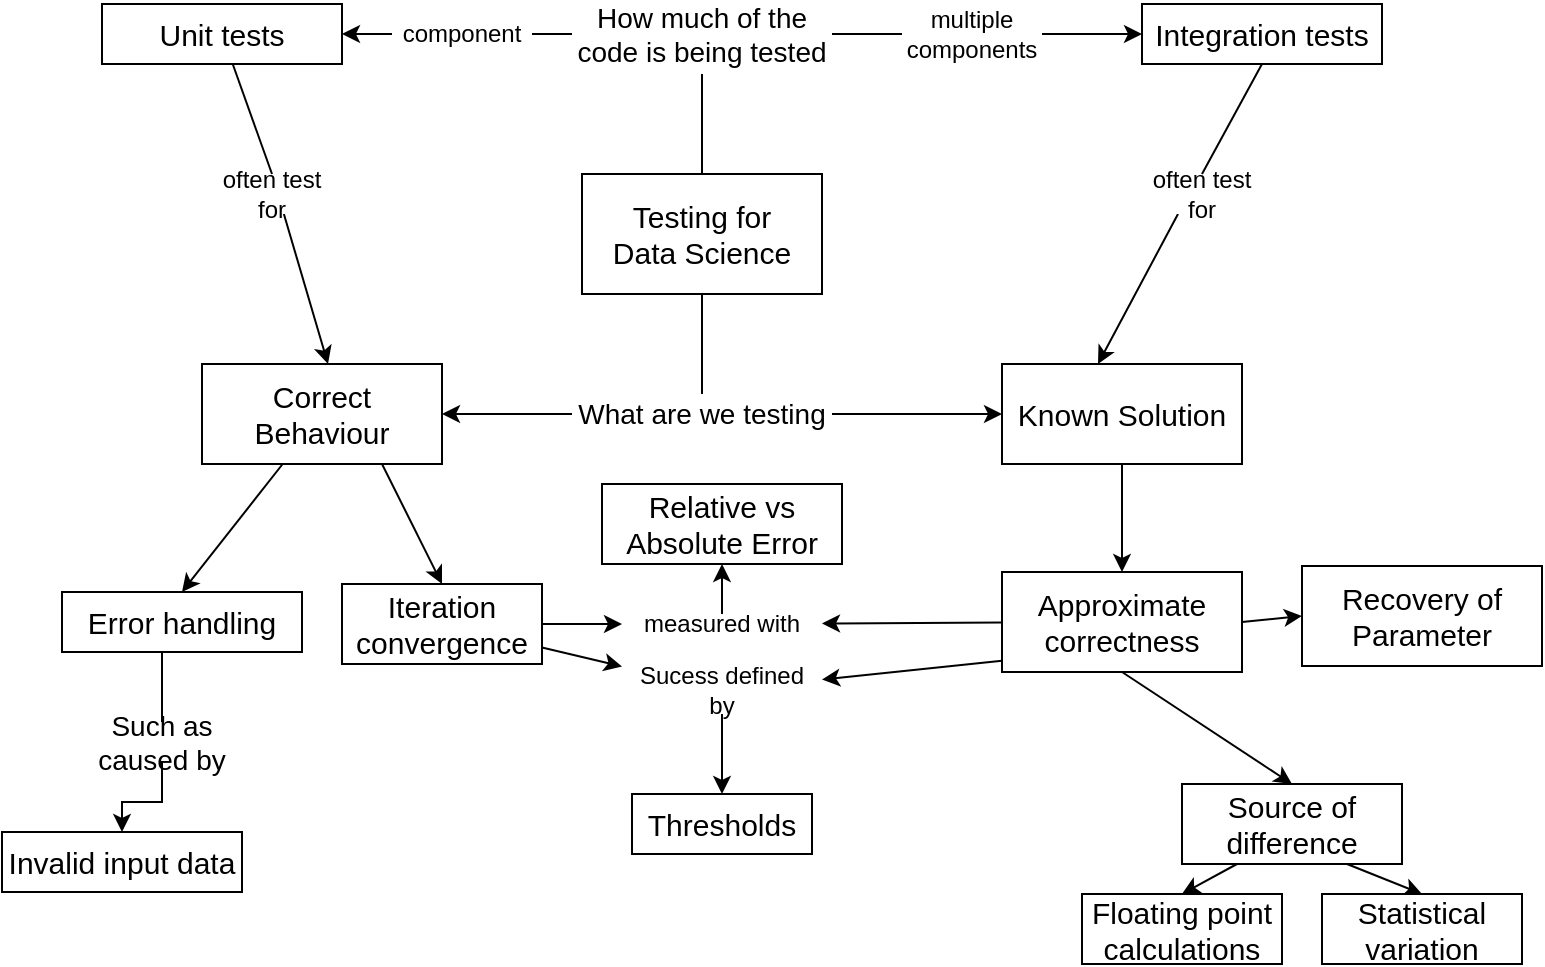<mxfile version="11.1.4" type="device"><diagram id="p2dRJnXmbyTO6gV_dHX7" name="Page-1"><mxGraphModel dx="1310" dy="1327" grid="1" gridSize="10" guides="1" tooltips="1" connect="1" arrows="1" fold="1" page="1" pageScale="1" pageWidth="1100" pageHeight="850" math="0" shadow="0"><root><mxCell id="0"/><mxCell id="1" parent="0"/><mxCell id="IlmZasdxEJSBRyNs0EVD-26" style="edgeStyle=orthogonalEdgeStyle;rounded=0;orthogonalLoop=1;jettySize=auto;html=1;exitX=0.5;exitY=0;exitDx=0;exitDy=0;endArrow=none;endFill=0;" edge="1" parent="1" source="IlmZasdxEJSBRyNs0EVD-1"><mxGeometry relative="1" as="geometry"><mxPoint x="540" y="100" as="targetPoint"/></mxGeometry></mxCell><mxCell id="IlmZasdxEJSBRyNs0EVD-48" style="edgeStyle=orthogonalEdgeStyle;rounded=0;orthogonalLoop=1;jettySize=auto;html=1;exitX=0.5;exitY=1;exitDx=0;exitDy=0;entryX=0.5;entryY=0;entryDx=0;entryDy=0;endArrow=none;endFill=0;" edge="1" parent="1" source="IlmZasdxEJSBRyNs0EVD-1" target="IlmZasdxEJSBRyNs0EVD-42"><mxGeometry relative="1" as="geometry"/></mxCell><mxCell id="IlmZasdxEJSBRyNs0EVD-1" value="&lt;font style=&quot;font-size: 15px&quot;&gt;Testing for&lt;br&gt;Data Science&lt;/font&gt;" style="rounded=0;whiteSpace=wrap;html=1;" vertex="1" parent="1"><mxGeometry x="480" y="150" width="120" height="60" as="geometry"/></mxCell><mxCell id="IlmZasdxEJSBRyNs0EVD-58" style="edgeStyle=none;rounded=0;orthogonalLoop=1;jettySize=auto;html=1;entryX=0.5;entryY=0;entryDx=0;entryDy=0;endArrow=classic;endFill=1;" edge="1" parent="1" source="IlmZasdxEJSBRyNs0EVD-2" target="IlmZasdxEJSBRyNs0EVD-9"><mxGeometry relative="1" as="geometry"/></mxCell><mxCell id="IlmZasdxEJSBRyNs0EVD-59" style="edgeStyle=none;rounded=0;orthogonalLoop=1;jettySize=auto;html=1;exitX=0.75;exitY=1;exitDx=0;exitDy=0;entryX=0.5;entryY=0;entryDx=0;entryDy=0;endArrow=classic;endFill=1;" edge="1" parent="1" source="IlmZasdxEJSBRyNs0EVD-2" target="IlmZasdxEJSBRyNs0EVD-8"><mxGeometry relative="1" as="geometry"/></mxCell><mxCell id="IlmZasdxEJSBRyNs0EVD-2" value="&lt;font style=&quot;font-size: 15px&quot;&gt;Correct Behaviour&lt;/font&gt;" style="rounded=0;whiteSpace=wrap;html=1;" vertex="1" parent="1"><mxGeometry x="290" y="245" width="120" height="50" as="geometry"/></mxCell><mxCell id="IlmZasdxEJSBRyNs0EVD-81" style="edgeStyle=none;rounded=0;orthogonalLoop=1;jettySize=auto;html=1;exitX=0.5;exitY=1;exitDx=0;exitDy=0;entryX=0.5;entryY=0;entryDx=0;entryDy=0;startArrow=none;startFill=0;endArrow=classic;endFill=1;" edge="1" parent="1" source="IlmZasdxEJSBRyNs0EVD-3" target="IlmZasdxEJSBRyNs0EVD-12"><mxGeometry relative="1" as="geometry"/></mxCell><mxCell id="IlmZasdxEJSBRyNs0EVD-3" value="&lt;font style=&quot;font-size: 15px&quot;&gt;Known Solution&lt;br&gt;&lt;/font&gt;" style="rounded=0;whiteSpace=wrap;html=1;" vertex="1" parent="1"><mxGeometry x="690" y="245" width="120" height="50" as="geometry"/></mxCell><mxCell id="IlmZasdxEJSBRyNs0EVD-7" value="&lt;font style=&quot;font-size: 15px&quot;&gt;Invalid input data&lt;/font&gt;" style="rounded=0;whiteSpace=wrap;html=1;" vertex="1" parent="1"><mxGeometry x="190" y="479" width="120" height="30" as="geometry"/></mxCell><mxCell id="IlmZasdxEJSBRyNs0EVD-8" value="&lt;font style=&quot;font-size: 15px&quot;&gt;Iteration convergence&lt;/font&gt;" style="rounded=0;whiteSpace=wrap;html=1;" vertex="1" parent="1"><mxGeometry x="360" y="355" width="100" height="40" as="geometry"/></mxCell><mxCell id="IlmZasdxEJSBRyNs0EVD-49" style="edgeStyle=orthogonalEdgeStyle;rounded=0;orthogonalLoop=1;jettySize=auto;html=1;exitX=0.5;exitY=1;exitDx=0;exitDy=0;entryX=0.5;entryY=0;entryDx=0;entryDy=0;endArrow=classic;endFill=1;" edge="1" parent="1" source="IlmZasdxEJSBRyNs0EVD-50" target="IlmZasdxEJSBRyNs0EVD-7"><mxGeometry relative="1" as="geometry"/></mxCell><mxCell id="IlmZasdxEJSBRyNs0EVD-9" value="&lt;font style=&quot;font-size: 15px&quot;&gt;Error handling&lt;/font&gt;" style="rounded=0;whiteSpace=wrap;html=1;" vertex="1" parent="1"><mxGeometry x="220" y="359" width="120" height="30" as="geometry"/></mxCell><mxCell id="IlmZasdxEJSBRyNs0EVD-52" style="rounded=0;orthogonalLoop=1;jettySize=auto;html=1;entryX=0.5;entryY=0;entryDx=0;entryDy=0;endArrow=classic;endFill=1;" edge="1" parent="1"><mxGeometry relative="1" as="geometry"><mxPoint x="330.941" y="170" as="sourcePoint"/><mxPoint x="353" y="245" as="targetPoint"/></mxGeometry></mxCell><mxCell id="IlmZasdxEJSBRyNs0EVD-10" value="&lt;span style=&quot;font-size: 15px&quot;&gt;Unit tests&lt;/span&gt;" style="rounded=0;whiteSpace=wrap;html=1;" vertex="1" parent="1"><mxGeometry x="240" y="65" width="120" height="30" as="geometry"/></mxCell><mxCell id="IlmZasdxEJSBRyNs0EVD-53" style="edgeStyle=none;rounded=0;orthogonalLoop=1;jettySize=auto;html=1;exitX=0.5;exitY=1;exitDx=0;exitDy=0;entryX=0.5;entryY=0;entryDx=0;entryDy=0;endArrow=classic;endFill=1;" edge="1" parent="1"><mxGeometry relative="1" as="geometry"><mxPoint x="778" y="170" as="sourcePoint"/><mxPoint x="738" y="245" as="targetPoint"/></mxGeometry></mxCell><mxCell id="IlmZasdxEJSBRyNs0EVD-11" value="&lt;span style=&quot;font-size: 15px&quot;&gt;Integration tests&lt;/span&gt;" style="rounded=0;whiteSpace=wrap;html=1;" vertex="1" parent="1"><mxGeometry x="760" y="65" width="120" height="30" as="geometry"/></mxCell><mxCell id="IlmZasdxEJSBRyNs0EVD-63" value="" style="edgeStyle=none;rounded=0;orthogonalLoop=1;jettySize=auto;html=1;endArrow=classic;endFill=1;startArrow=none;startFill=0;" edge="1" parent="1" source="IlmZasdxEJSBRyNs0EVD-12" target="IlmZasdxEJSBRyNs0EVD-60"><mxGeometry relative="1" as="geometry"/></mxCell><mxCell id="IlmZasdxEJSBRyNs0EVD-83" style="edgeStyle=none;rounded=0;orthogonalLoop=1;jettySize=auto;html=1;exitX=0.5;exitY=1;exitDx=0;exitDy=0;entryX=0.5;entryY=0;entryDx=0;entryDy=0;startArrow=none;startFill=0;endArrow=classic;endFill=1;" edge="1" parent="1" source="IlmZasdxEJSBRyNs0EVD-12" target="IlmZasdxEJSBRyNs0EVD-14"><mxGeometry relative="1" as="geometry"/></mxCell><mxCell id="IlmZasdxEJSBRyNs0EVD-88" style="edgeStyle=none;rounded=0;orthogonalLoop=1;jettySize=auto;html=1;exitX=1;exitY=0.5;exitDx=0;exitDy=0;entryX=0;entryY=0.5;entryDx=0;entryDy=0;startArrow=none;startFill=0;endArrow=classic;endFill=1;" edge="1" parent="1" source="IlmZasdxEJSBRyNs0EVD-12" target="IlmZasdxEJSBRyNs0EVD-15"><mxGeometry relative="1" as="geometry"/></mxCell><mxCell id="IlmZasdxEJSBRyNs0EVD-12" value="&lt;font style=&quot;font-size: 15px&quot;&gt;Approximate correctness&lt;br&gt;&lt;/font&gt;" style="rounded=0;whiteSpace=wrap;html=1;" vertex="1" parent="1"><mxGeometry x="690" y="349" width="120" height="50" as="geometry"/></mxCell><mxCell id="IlmZasdxEJSBRyNs0EVD-13" value="&lt;font style=&quot;font-size: 15px&quot;&gt;Relative vs Absolute Error&lt;br&gt;&lt;/font&gt;" style="rounded=0;whiteSpace=wrap;html=1;" vertex="1" parent="1"><mxGeometry x="490" y="305" width="120" height="40" as="geometry"/></mxCell><mxCell id="IlmZasdxEJSBRyNs0EVD-84" style="edgeStyle=none;rounded=0;orthogonalLoop=1;jettySize=auto;html=1;exitX=0.25;exitY=1;exitDx=0;exitDy=0;entryX=0.5;entryY=0;entryDx=0;entryDy=0;startArrow=none;startFill=0;endArrow=classic;endFill=1;" edge="1" parent="1" source="IlmZasdxEJSBRyNs0EVD-14" target="IlmZasdxEJSBRyNs0EVD-22"><mxGeometry relative="1" as="geometry"/></mxCell><mxCell id="IlmZasdxEJSBRyNs0EVD-85" style="edgeStyle=none;rounded=0;orthogonalLoop=1;jettySize=auto;html=1;exitX=0.75;exitY=1;exitDx=0;exitDy=0;entryX=0.5;entryY=0;entryDx=0;entryDy=0;startArrow=none;startFill=0;endArrow=classic;endFill=1;" edge="1" parent="1" source="IlmZasdxEJSBRyNs0EVD-14" target="IlmZasdxEJSBRyNs0EVD-21"><mxGeometry relative="1" as="geometry"/></mxCell><mxCell id="IlmZasdxEJSBRyNs0EVD-14" value="&lt;font style=&quot;font-size: 15px&quot;&gt;Source of difference&lt;br&gt;&lt;/font&gt;" style="rounded=0;whiteSpace=wrap;html=1;" vertex="1" parent="1"><mxGeometry x="780" y="455" width="110" height="40" as="geometry"/></mxCell><mxCell id="IlmZasdxEJSBRyNs0EVD-15" value="&lt;font style=&quot;font-size: 15px&quot;&gt;Recovery of Parameter&lt;br&gt;&lt;/font&gt;" style="rounded=0;whiteSpace=wrap;html=1;" vertex="1" parent="1"><mxGeometry x="840" y="346" width="120" height="50" as="geometry"/></mxCell><mxCell id="IlmZasdxEJSBRyNs0EVD-19" value="&lt;font style=&quot;font-size: 15px&quot;&gt;Thresholds&lt;br&gt;&lt;/font&gt;" style="rounded=0;whiteSpace=wrap;html=1;" vertex="1" parent="1"><mxGeometry x="505" y="460" width="90" height="30" as="geometry"/></mxCell><mxCell id="IlmZasdxEJSBRyNs0EVD-21" value="&lt;font style=&quot;font-size: 15px&quot;&gt;Statistical variation&lt;br&gt;&lt;/font&gt;" style="rounded=0;whiteSpace=wrap;html=1;" vertex="1" parent="1"><mxGeometry x="850" y="510" width="100" height="35" as="geometry"/></mxCell><mxCell id="IlmZasdxEJSBRyNs0EVD-22" value="&lt;font style=&quot;font-size: 15px&quot;&gt;Floating point calculations&lt;br&gt;&lt;/font&gt;" style="rounded=0;whiteSpace=wrap;html=1;" vertex="1" parent="1"><mxGeometry x="730" y="510" width="100" height="35" as="geometry"/></mxCell><mxCell id="IlmZasdxEJSBRyNs0EVD-33" style="edgeStyle=orthogonalEdgeStyle;rounded=0;orthogonalLoop=1;jettySize=auto;html=1;entryX=0;entryY=0.5;entryDx=0;entryDy=0;endArrow=classic;endFill=1;" edge="1" parent="1" source="IlmZasdxEJSBRyNs0EVD-40" target="IlmZasdxEJSBRyNs0EVD-11"><mxGeometry relative="1" as="geometry"/></mxCell><mxCell id="IlmZasdxEJSBRyNs0EVD-36" style="edgeStyle=orthogonalEdgeStyle;rounded=0;orthogonalLoop=1;jettySize=auto;html=1;endArrow=classic;endFill=1;" edge="1" parent="1" source="IlmZasdxEJSBRyNs0EVD-37" target="IlmZasdxEJSBRyNs0EVD-10"><mxGeometry relative="1" as="geometry"/></mxCell><mxCell id="IlmZasdxEJSBRyNs0EVD-27" value="&lt;font style=&quot;font-size: 14px&quot;&gt;How much of the code is being tested&lt;/font&gt;" style="text;html=1;strokeColor=none;fillColor=none;align=center;verticalAlign=middle;whiteSpace=wrap;rounded=0;" vertex="1" parent="1"><mxGeometry x="475" y="70" width="130" height="20" as="geometry"/></mxCell><mxCell id="IlmZasdxEJSBRyNs0EVD-37" value="component" style="text;html=1;strokeColor=none;fillColor=#ffffff;align=center;verticalAlign=middle;whiteSpace=wrap;rounded=0;" vertex="1" parent="1"><mxGeometry x="385" y="70" width="70" height="20" as="geometry"/></mxCell><mxCell id="IlmZasdxEJSBRyNs0EVD-38" style="edgeStyle=orthogonalEdgeStyle;rounded=0;orthogonalLoop=1;jettySize=auto;html=1;endArrow=none;endFill=0;" edge="1" parent="1" source="IlmZasdxEJSBRyNs0EVD-27" target="IlmZasdxEJSBRyNs0EVD-37"><mxGeometry relative="1" as="geometry"><mxPoint x="475" y="80" as="sourcePoint"/><mxPoint x="360" y="80" as="targetPoint"/></mxGeometry></mxCell><mxCell id="IlmZasdxEJSBRyNs0EVD-40" value="multiple&lt;br&gt;components" style="text;html=1;strokeColor=none;fillColor=#ffffff;align=center;verticalAlign=middle;whiteSpace=wrap;rounded=0;" vertex="1" parent="1"><mxGeometry x="640" y="70" width="70" height="20" as="geometry"/></mxCell><mxCell id="IlmZasdxEJSBRyNs0EVD-41" style="edgeStyle=orthogonalEdgeStyle;rounded=0;orthogonalLoop=1;jettySize=auto;html=1;entryX=0;entryY=0.5;entryDx=0;entryDy=0;endArrow=none;endFill=0;" edge="1" parent="1" source="IlmZasdxEJSBRyNs0EVD-27" target="IlmZasdxEJSBRyNs0EVD-40"><mxGeometry relative="1" as="geometry"><mxPoint x="605" y="80" as="sourcePoint"/><mxPoint x="760" y="80" as="targetPoint"/></mxGeometry></mxCell><mxCell id="IlmZasdxEJSBRyNs0EVD-42" value="&lt;span style=&quot;font-size: 14px&quot;&gt;What are we testing&lt;/span&gt;" style="text;html=1;strokeColor=none;fillColor=none;align=center;verticalAlign=middle;whiteSpace=wrap;rounded=0;" vertex="1" parent="1"><mxGeometry x="475" y="260" width="130" height="20" as="geometry"/></mxCell><mxCell id="IlmZasdxEJSBRyNs0EVD-44" style="edgeStyle=orthogonalEdgeStyle;rounded=0;orthogonalLoop=1;jettySize=auto;html=1;endArrow=classic;endFill=1;entryX=1;entryY=0.5;entryDx=0;entryDy=0;" edge="1" parent="1" source="IlmZasdxEJSBRyNs0EVD-42" target="IlmZasdxEJSBRyNs0EVD-2"><mxGeometry relative="1" as="geometry"><mxPoint x="467.5" y="250" as="sourcePoint"/><mxPoint x="447.5" y="250" as="targetPoint"/></mxGeometry></mxCell><mxCell id="IlmZasdxEJSBRyNs0EVD-46" style="edgeStyle=orthogonalEdgeStyle;rounded=0;orthogonalLoop=1;jettySize=auto;html=1;entryX=0;entryY=0.5;entryDx=0;entryDy=0;endArrow=classic;endFill=1;" edge="1" parent="1" source="IlmZasdxEJSBRyNs0EVD-42" target="IlmZasdxEJSBRyNs0EVD-3"><mxGeometry relative="1" as="geometry"><mxPoint x="597.5" y="250" as="sourcePoint"/><mxPoint x="633" y="250" as="targetPoint"/></mxGeometry></mxCell><mxCell id="IlmZasdxEJSBRyNs0EVD-47" style="edgeStyle=orthogonalEdgeStyle;rounded=0;orthogonalLoop=1;jettySize=auto;html=1;exitX=0.5;exitY=1;exitDx=0;exitDy=0;endArrow=none;endFill=0;" edge="1" parent="1" source="IlmZasdxEJSBRyNs0EVD-42" target="IlmZasdxEJSBRyNs0EVD-42"><mxGeometry relative="1" as="geometry"/></mxCell><mxCell id="IlmZasdxEJSBRyNs0EVD-50" value="&lt;span style=&quot;font-size: 14px&quot;&gt;Such as caused by&lt;/span&gt;" style="text;html=1;strokeColor=none;fillColor=none;align=center;verticalAlign=middle;whiteSpace=wrap;rounded=0;" vertex="1" parent="1"><mxGeometry x="230" y="424" width="80" height="20" as="geometry"/></mxCell><mxCell id="IlmZasdxEJSBRyNs0EVD-51" style="edgeStyle=orthogonalEdgeStyle;rounded=0;orthogonalLoop=1;jettySize=auto;html=1;exitX=0.5;exitY=1;exitDx=0;exitDy=0;entryX=0.5;entryY=0;entryDx=0;entryDy=0;endArrow=none;endFill=0;" edge="1" parent="1" source="IlmZasdxEJSBRyNs0EVD-9" target="IlmZasdxEJSBRyNs0EVD-50"><mxGeometry relative="1" as="geometry"><mxPoint x="280" y="389" as="sourcePoint"/><mxPoint x="250" y="479" as="targetPoint"/></mxGeometry></mxCell><mxCell id="IlmZasdxEJSBRyNs0EVD-54" value="often test&lt;br&gt;for" style="text;html=1;strokeColor=none;fillColor=#ffffff;align=center;verticalAlign=middle;whiteSpace=wrap;rounded=0;" vertex="1" parent="1"><mxGeometry x="290" y="150" width="70" height="20" as="geometry"/></mxCell><mxCell id="IlmZasdxEJSBRyNs0EVD-55" style="rounded=0;orthogonalLoop=1;jettySize=auto;html=1;entryX=0.5;entryY=0;entryDx=0;entryDy=0;endArrow=none;endFill=0;" edge="1" parent="1" source="IlmZasdxEJSBRyNs0EVD-10" target="IlmZasdxEJSBRyNs0EVD-54"><mxGeometry relative="1" as="geometry"><mxPoint x="304.545" y="95" as="sourcePoint"/><mxPoint x="350" y="245" as="targetPoint"/></mxGeometry></mxCell><mxCell id="IlmZasdxEJSBRyNs0EVD-56" value="often test&lt;br&gt;for" style="text;html=1;strokeColor=none;fillColor=#ffffff;align=center;verticalAlign=middle;whiteSpace=wrap;rounded=0;" vertex="1" parent="1"><mxGeometry x="755" y="150" width="70" height="20" as="geometry"/></mxCell><mxCell id="IlmZasdxEJSBRyNs0EVD-57" style="edgeStyle=none;rounded=0;orthogonalLoop=1;jettySize=auto;html=1;exitX=0.5;exitY=1;exitDx=0;exitDy=0;entryX=0.5;entryY=0;entryDx=0;entryDy=0;endArrow=none;endFill=0;" edge="1" parent="1" source="IlmZasdxEJSBRyNs0EVD-11" target="IlmZasdxEJSBRyNs0EVD-56"><mxGeometry relative="1" as="geometry"><mxPoint x="820" y="95" as="sourcePoint"/><mxPoint x="750" y="245" as="targetPoint"/></mxGeometry></mxCell><mxCell id="IlmZasdxEJSBRyNs0EVD-68" style="edgeStyle=none;rounded=0;orthogonalLoop=1;jettySize=auto;html=1;exitX=0.5;exitY=0;exitDx=0;exitDy=0;entryX=0.5;entryY=1;entryDx=0;entryDy=0;startArrow=none;startFill=0;endArrow=classic;endFill=1;" edge="1" parent="1" source="IlmZasdxEJSBRyNs0EVD-60" target="IlmZasdxEJSBRyNs0EVD-13"><mxGeometry relative="1" as="geometry"/></mxCell><mxCell id="IlmZasdxEJSBRyNs0EVD-60" value="measured with" style="text;html=1;strokeColor=none;fillColor=none;align=center;verticalAlign=middle;whiteSpace=wrap;rounded=0;" vertex="1" parent="1"><mxGeometry x="500" y="370" width="100" height="10" as="geometry"/></mxCell><mxCell id="IlmZasdxEJSBRyNs0EVD-61" style="edgeStyle=orthogonalEdgeStyle;rounded=0;orthogonalLoop=1;jettySize=auto;html=1;endArrow=none;endFill=0;entryX=1;entryY=0.5;entryDx=0;entryDy=0;startArrow=classic;startFill=1;" edge="1" parent="1" source="IlmZasdxEJSBRyNs0EVD-60" target="IlmZasdxEJSBRyNs0EVD-8"><mxGeometry relative="1" as="geometry"><mxPoint x="537.5" y="355" as="sourcePoint"/><mxPoint x="480" y="375" as="targetPoint"/></mxGeometry></mxCell><mxCell id="IlmZasdxEJSBRyNs0EVD-69" value="" style="edgeStyle=none;rounded=0;orthogonalLoop=1;jettySize=auto;html=1;endArrow=classic;endFill=1;startArrow=none;startFill=0;" edge="1" parent="1" target="IlmZasdxEJSBRyNs0EVD-70"><mxGeometry relative="1" as="geometry"><mxPoint x="690" y="393.353" as="sourcePoint"/></mxGeometry></mxCell><mxCell id="IlmZasdxEJSBRyNs0EVD-80" style="edgeStyle=none;rounded=0;orthogonalLoop=1;jettySize=auto;html=1;entryX=0.5;entryY=0;entryDx=0;entryDy=0;startArrow=none;startFill=0;endArrow=classic;endFill=1;" edge="1" parent="1" source="IlmZasdxEJSBRyNs0EVD-70" target="IlmZasdxEJSBRyNs0EVD-19"><mxGeometry relative="1" as="geometry"/></mxCell><mxCell id="IlmZasdxEJSBRyNs0EVD-70" value="Sucess defined by" style="text;html=1;strokeColor=none;fillColor=none;align=center;verticalAlign=middle;whiteSpace=wrap;rounded=0;" vertex="1" parent="1"><mxGeometry x="500" y="396" width="100" height="24" as="geometry"/></mxCell><mxCell id="IlmZasdxEJSBRyNs0EVD-71" style="rounded=0;orthogonalLoop=1;jettySize=auto;html=1;endArrow=none;endFill=0;startArrow=classic;startFill=1;" edge="1" parent="1" source="IlmZasdxEJSBRyNs0EVD-70" target="IlmZasdxEJSBRyNs0EVD-8"><mxGeometry relative="1" as="geometry"><mxPoint x="537.5" y="374" as="sourcePoint"/><mxPoint x="480" y="394" as="targetPoint"/></mxGeometry></mxCell><mxCell id="IlmZasdxEJSBRyNs0EVD-72" style="edgeStyle=none;rounded=0;orthogonalLoop=1;jettySize=auto;html=1;exitX=0.5;exitY=0;exitDx=0;exitDy=0;startArrow=none;startFill=0;endArrow=classic;endFill=1;" edge="1" parent="1" source="IlmZasdxEJSBRyNs0EVD-70" target="IlmZasdxEJSBRyNs0EVD-70"><mxGeometry relative="1" as="geometry"/></mxCell><mxCell id="IlmZasdxEJSBRyNs0EVD-86" style="edgeStyle=none;rounded=0;orthogonalLoop=1;jettySize=auto;html=1;exitX=1;exitY=0.5;exitDx=0;exitDy=0;startArrow=none;startFill=0;endArrow=classic;endFill=1;" edge="1" parent="1" source="IlmZasdxEJSBRyNs0EVD-8" target="IlmZasdxEJSBRyNs0EVD-8"><mxGeometry relative="1" as="geometry"/></mxCell></root></mxGraphModel></diagram></mxfile>